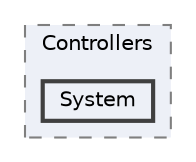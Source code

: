 digraph "app/Http/Controllers/System"
{
 // LATEX_PDF_SIZE
  bgcolor="transparent";
  edge [fontname=Helvetica,fontsize=10,labelfontname=Helvetica,labelfontsize=10];
  node [fontname=Helvetica,fontsize=10,shape=box,height=0.2,width=0.4];
  compound=true
  subgraph clusterdir_27ba1f74dc73f44d4e9ca42f2dd266ec {
    graph [ bgcolor="#edf0f7", pencolor="grey50", label="Controllers", fontname=Helvetica,fontsize=10 style="filled,dashed", URL="dir_27ba1f74dc73f44d4e9ca42f2dd266ec.html",tooltip=""]
  dir_46d6e118f1133f19350f9dcc1d85cd00 [label="System", fillcolor="#edf0f7", color="grey25", style="filled,bold", URL="dir_46d6e118f1133f19350f9dcc1d85cd00.html",tooltip=""];
  }
}
